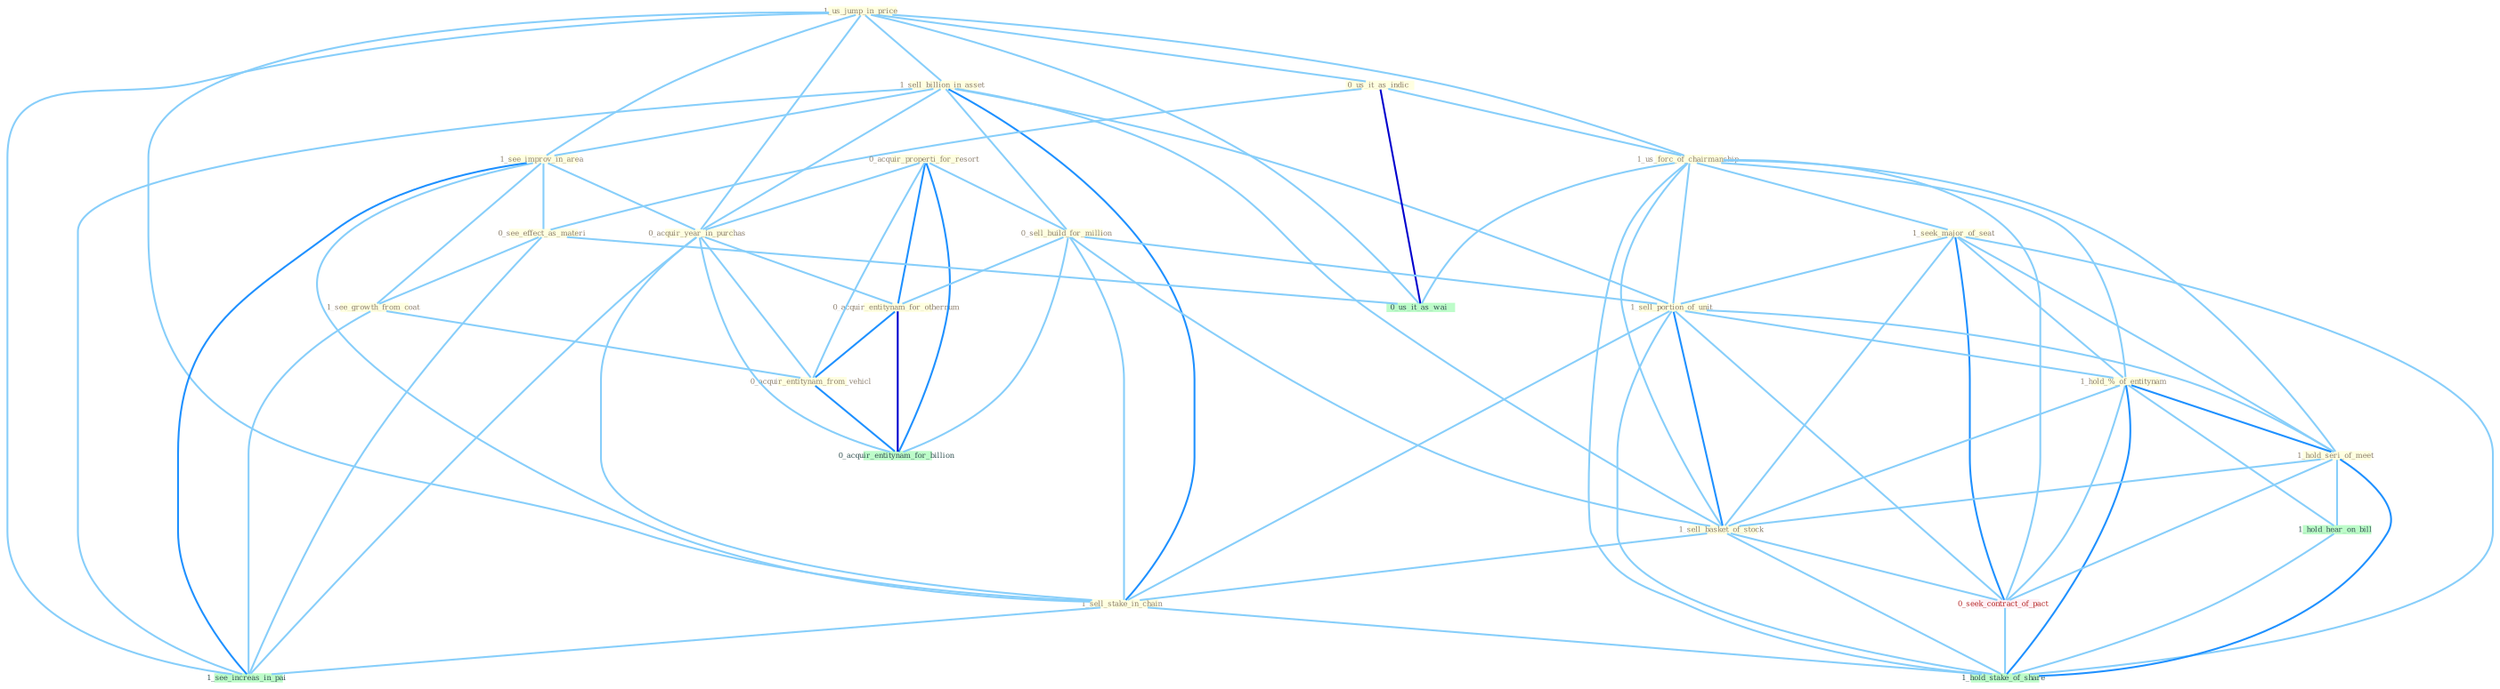 Graph G{ 
    node
    [shape=polygon,style=filled,width=.5,height=.06,color="#BDFCC9",fixedsize=true,fontsize=4,
    fontcolor="#2f4f4f"];
    {node
    [color="#ffffe0", fontcolor="#8b7d6b"] "1_us_jump_in_price " "1_sell_billion_in_asset " "0_us_it_as_indic " "1_us_forc_of_chairmanship " "0_acquir_properti_for_resort " "0_sell_build_for_million " "1_seek_major_of_seat " "1_sell_portion_of_unit " "1_hold_%_of_entitynam " "1_see_improv_in_area " "0_see_effect_as_materi " "0_acquir_year_in_purchas " "1_see_growth_from_coat " "0_acquir_entitynam_for_othernum " "0_acquir_entitynam_from_vehicl " "1_hold_seri_of_meet " "1_sell_basket_of_stock " "1_sell_stake_in_chain "}
{node [color="#fff0f5", fontcolor="#b22222"] "0_seek_contract_of_pact "}
edge [color="#B0E2FF"];

	"1_us_jump_in_price " -- "1_sell_billion_in_asset " [w="1", color="#87cefa" ];
	"1_us_jump_in_price " -- "0_us_it_as_indic " [w="1", color="#87cefa" ];
	"1_us_jump_in_price " -- "1_us_forc_of_chairmanship " [w="1", color="#87cefa" ];
	"1_us_jump_in_price " -- "1_see_improv_in_area " [w="1", color="#87cefa" ];
	"1_us_jump_in_price " -- "0_acquir_year_in_purchas " [w="1", color="#87cefa" ];
	"1_us_jump_in_price " -- "1_sell_stake_in_chain " [w="1", color="#87cefa" ];
	"1_us_jump_in_price " -- "0_us_it_as_wai " [w="1", color="#87cefa" ];
	"1_us_jump_in_price " -- "1_see_increas_in_pai " [w="1", color="#87cefa" ];
	"1_sell_billion_in_asset " -- "0_sell_build_for_million " [w="1", color="#87cefa" ];
	"1_sell_billion_in_asset " -- "1_sell_portion_of_unit " [w="1", color="#87cefa" ];
	"1_sell_billion_in_asset " -- "1_see_improv_in_area " [w="1", color="#87cefa" ];
	"1_sell_billion_in_asset " -- "0_acquir_year_in_purchas " [w="1", color="#87cefa" ];
	"1_sell_billion_in_asset " -- "1_sell_basket_of_stock " [w="1", color="#87cefa" ];
	"1_sell_billion_in_asset " -- "1_sell_stake_in_chain " [w="2", color="#1e90ff" , len=0.8];
	"1_sell_billion_in_asset " -- "1_see_increas_in_pai " [w="1", color="#87cefa" ];
	"0_us_it_as_indic " -- "1_us_forc_of_chairmanship " [w="1", color="#87cefa" ];
	"0_us_it_as_indic " -- "0_see_effect_as_materi " [w="1", color="#87cefa" ];
	"0_us_it_as_indic " -- "0_us_it_as_wai " [w="3", color="#0000cd" , len=0.6];
	"1_us_forc_of_chairmanship " -- "1_seek_major_of_seat " [w="1", color="#87cefa" ];
	"1_us_forc_of_chairmanship " -- "1_sell_portion_of_unit " [w="1", color="#87cefa" ];
	"1_us_forc_of_chairmanship " -- "1_hold_%_of_entitynam " [w="1", color="#87cefa" ];
	"1_us_forc_of_chairmanship " -- "1_hold_seri_of_meet " [w="1", color="#87cefa" ];
	"1_us_forc_of_chairmanship " -- "1_sell_basket_of_stock " [w="1", color="#87cefa" ];
	"1_us_forc_of_chairmanship " -- "0_seek_contract_of_pact " [w="1", color="#87cefa" ];
	"1_us_forc_of_chairmanship " -- "0_us_it_as_wai " [w="1", color="#87cefa" ];
	"1_us_forc_of_chairmanship " -- "1_hold_stake_of_share " [w="1", color="#87cefa" ];
	"0_acquir_properti_for_resort " -- "0_sell_build_for_million " [w="1", color="#87cefa" ];
	"0_acquir_properti_for_resort " -- "0_acquir_year_in_purchas " [w="1", color="#87cefa" ];
	"0_acquir_properti_for_resort " -- "0_acquir_entitynam_for_othernum " [w="2", color="#1e90ff" , len=0.8];
	"0_acquir_properti_for_resort " -- "0_acquir_entitynam_from_vehicl " [w="1", color="#87cefa" ];
	"0_acquir_properti_for_resort " -- "0_acquir_entitynam_for_billion " [w="2", color="#1e90ff" , len=0.8];
	"0_sell_build_for_million " -- "1_sell_portion_of_unit " [w="1", color="#87cefa" ];
	"0_sell_build_for_million " -- "0_acquir_entitynam_for_othernum " [w="1", color="#87cefa" ];
	"0_sell_build_for_million " -- "1_sell_basket_of_stock " [w="1", color="#87cefa" ];
	"0_sell_build_for_million " -- "1_sell_stake_in_chain " [w="1", color="#87cefa" ];
	"0_sell_build_for_million " -- "0_acquir_entitynam_for_billion " [w="1", color="#87cefa" ];
	"1_seek_major_of_seat " -- "1_sell_portion_of_unit " [w="1", color="#87cefa" ];
	"1_seek_major_of_seat " -- "1_hold_%_of_entitynam " [w="1", color="#87cefa" ];
	"1_seek_major_of_seat " -- "1_hold_seri_of_meet " [w="1", color="#87cefa" ];
	"1_seek_major_of_seat " -- "1_sell_basket_of_stock " [w="1", color="#87cefa" ];
	"1_seek_major_of_seat " -- "0_seek_contract_of_pact " [w="2", color="#1e90ff" , len=0.8];
	"1_seek_major_of_seat " -- "1_hold_stake_of_share " [w="1", color="#87cefa" ];
	"1_sell_portion_of_unit " -- "1_hold_%_of_entitynam " [w="1", color="#87cefa" ];
	"1_sell_portion_of_unit " -- "1_hold_seri_of_meet " [w="1", color="#87cefa" ];
	"1_sell_portion_of_unit " -- "1_sell_basket_of_stock " [w="2", color="#1e90ff" , len=0.8];
	"1_sell_portion_of_unit " -- "1_sell_stake_in_chain " [w="1", color="#87cefa" ];
	"1_sell_portion_of_unit " -- "0_seek_contract_of_pact " [w="1", color="#87cefa" ];
	"1_sell_portion_of_unit " -- "1_hold_stake_of_share " [w="1", color="#87cefa" ];
	"1_hold_%_of_entitynam " -- "1_hold_seri_of_meet " [w="2", color="#1e90ff" , len=0.8];
	"1_hold_%_of_entitynam " -- "1_sell_basket_of_stock " [w="1", color="#87cefa" ];
	"1_hold_%_of_entitynam " -- "0_seek_contract_of_pact " [w="1", color="#87cefa" ];
	"1_hold_%_of_entitynam " -- "1_hold_hear_on_bill " [w="1", color="#87cefa" ];
	"1_hold_%_of_entitynam " -- "1_hold_stake_of_share " [w="2", color="#1e90ff" , len=0.8];
	"1_see_improv_in_area " -- "0_see_effect_as_materi " [w="1", color="#87cefa" ];
	"1_see_improv_in_area " -- "0_acquir_year_in_purchas " [w="1", color="#87cefa" ];
	"1_see_improv_in_area " -- "1_see_growth_from_coat " [w="1", color="#87cefa" ];
	"1_see_improv_in_area " -- "1_sell_stake_in_chain " [w="1", color="#87cefa" ];
	"1_see_improv_in_area " -- "1_see_increas_in_pai " [w="2", color="#1e90ff" , len=0.8];
	"0_see_effect_as_materi " -- "1_see_growth_from_coat " [w="1", color="#87cefa" ];
	"0_see_effect_as_materi " -- "0_us_it_as_wai " [w="1", color="#87cefa" ];
	"0_see_effect_as_materi " -- "1_see_increas_in_pai " [w="1", color="#87cefa" ];
	"0_acquir_year_in_purchas " -- "0_acquir_entitynam_for_othernum " [w="1", color="#87cefa" ];
	"0_acquir_year_in_purchas " -- "0_acquir_entitynam_from_vehicl " [w="1", color="#87cefa" ];
	"0_acquir_year_in_purchas " -- "1_sell_stake_in_chain " [w="1", color="#87cefa" ];
	"0_acquir_year_in_purchas " -- "0_acquir_entitynam_for_billion " [w="1", color="#87cefa" ];
	"0_acquir_year_in_purchas " -- "1_see_increas_in_pai " [w="1", color="#87cefa" ];
	"1_see_growth_from_coat " -- "0_acquir_entitynam_from_vehicl " [w="1", color="#87cefa" ];
	"1_see_growth_from_coat " -- "1_see_increas_in_pai " [w="1", color="#87cefa" ];
	"0_acquir_entitynam_for_othernum " -- "0_acquir_entitynam_from_vehicl " [w="2", color="#1e90ff" , len=0.8];
	"0_acquir_entitynam_for_othernum " -- "0_acquir_entitynam_for_billion " [w="3", color="#0000cd" , len=0.6];
	"0_acquir_entitynam_from_vehicl " -- "0_acquir_entitynam_for_billion " [w="2", color="#1e90ff" , len=0.8];
	"1_hold_seri_of_meet " -- "1_sell_basket_of_stock " [w="1", color="#87cefa" ];
	"1_hold_seri_of_meet " -- "0_seek_contract_of_pact " [w="1", color="#87cefa" ];
	"1_hold_seri_of_meet " -- "1_hold_hear_on_bill " [w="1", color="#87cefa" ];
	"1_hold_seri_of_meet " -- "1_hold_stake_of_share " [w="2", color="#1e90ff" , len=0.8];
	"1_sell_basket_of_stock " -- "1_sell_stake_in_chain " [w="1", color="#87cefa" ];
	"1_sell_basket_of_stock " -- "0_seek_contract_of_pact " [w="1", color="#87cefa" ];
	"1_sell_basket_of_stock " -- "1_hold_stake_of_share " [w="1", color="#87cefa" ];
	"1_sell_stake_in_chain " -- "1_see_increas_in_pai " [w="1", color="#87cefa" ];
	"1_sell_stake_in_chain " -- "1_hold_stake_of_share " [w="1", color="#87cefa" ];
	"0_seek_contract_of_pact " -- "1_hold_stake_of_share " [w="1", color="#87cefa" ];
	"1_hold_hear_on_bill " -- "1_hold_stake_of_share " [w="1", color="#87cefa" ];
}